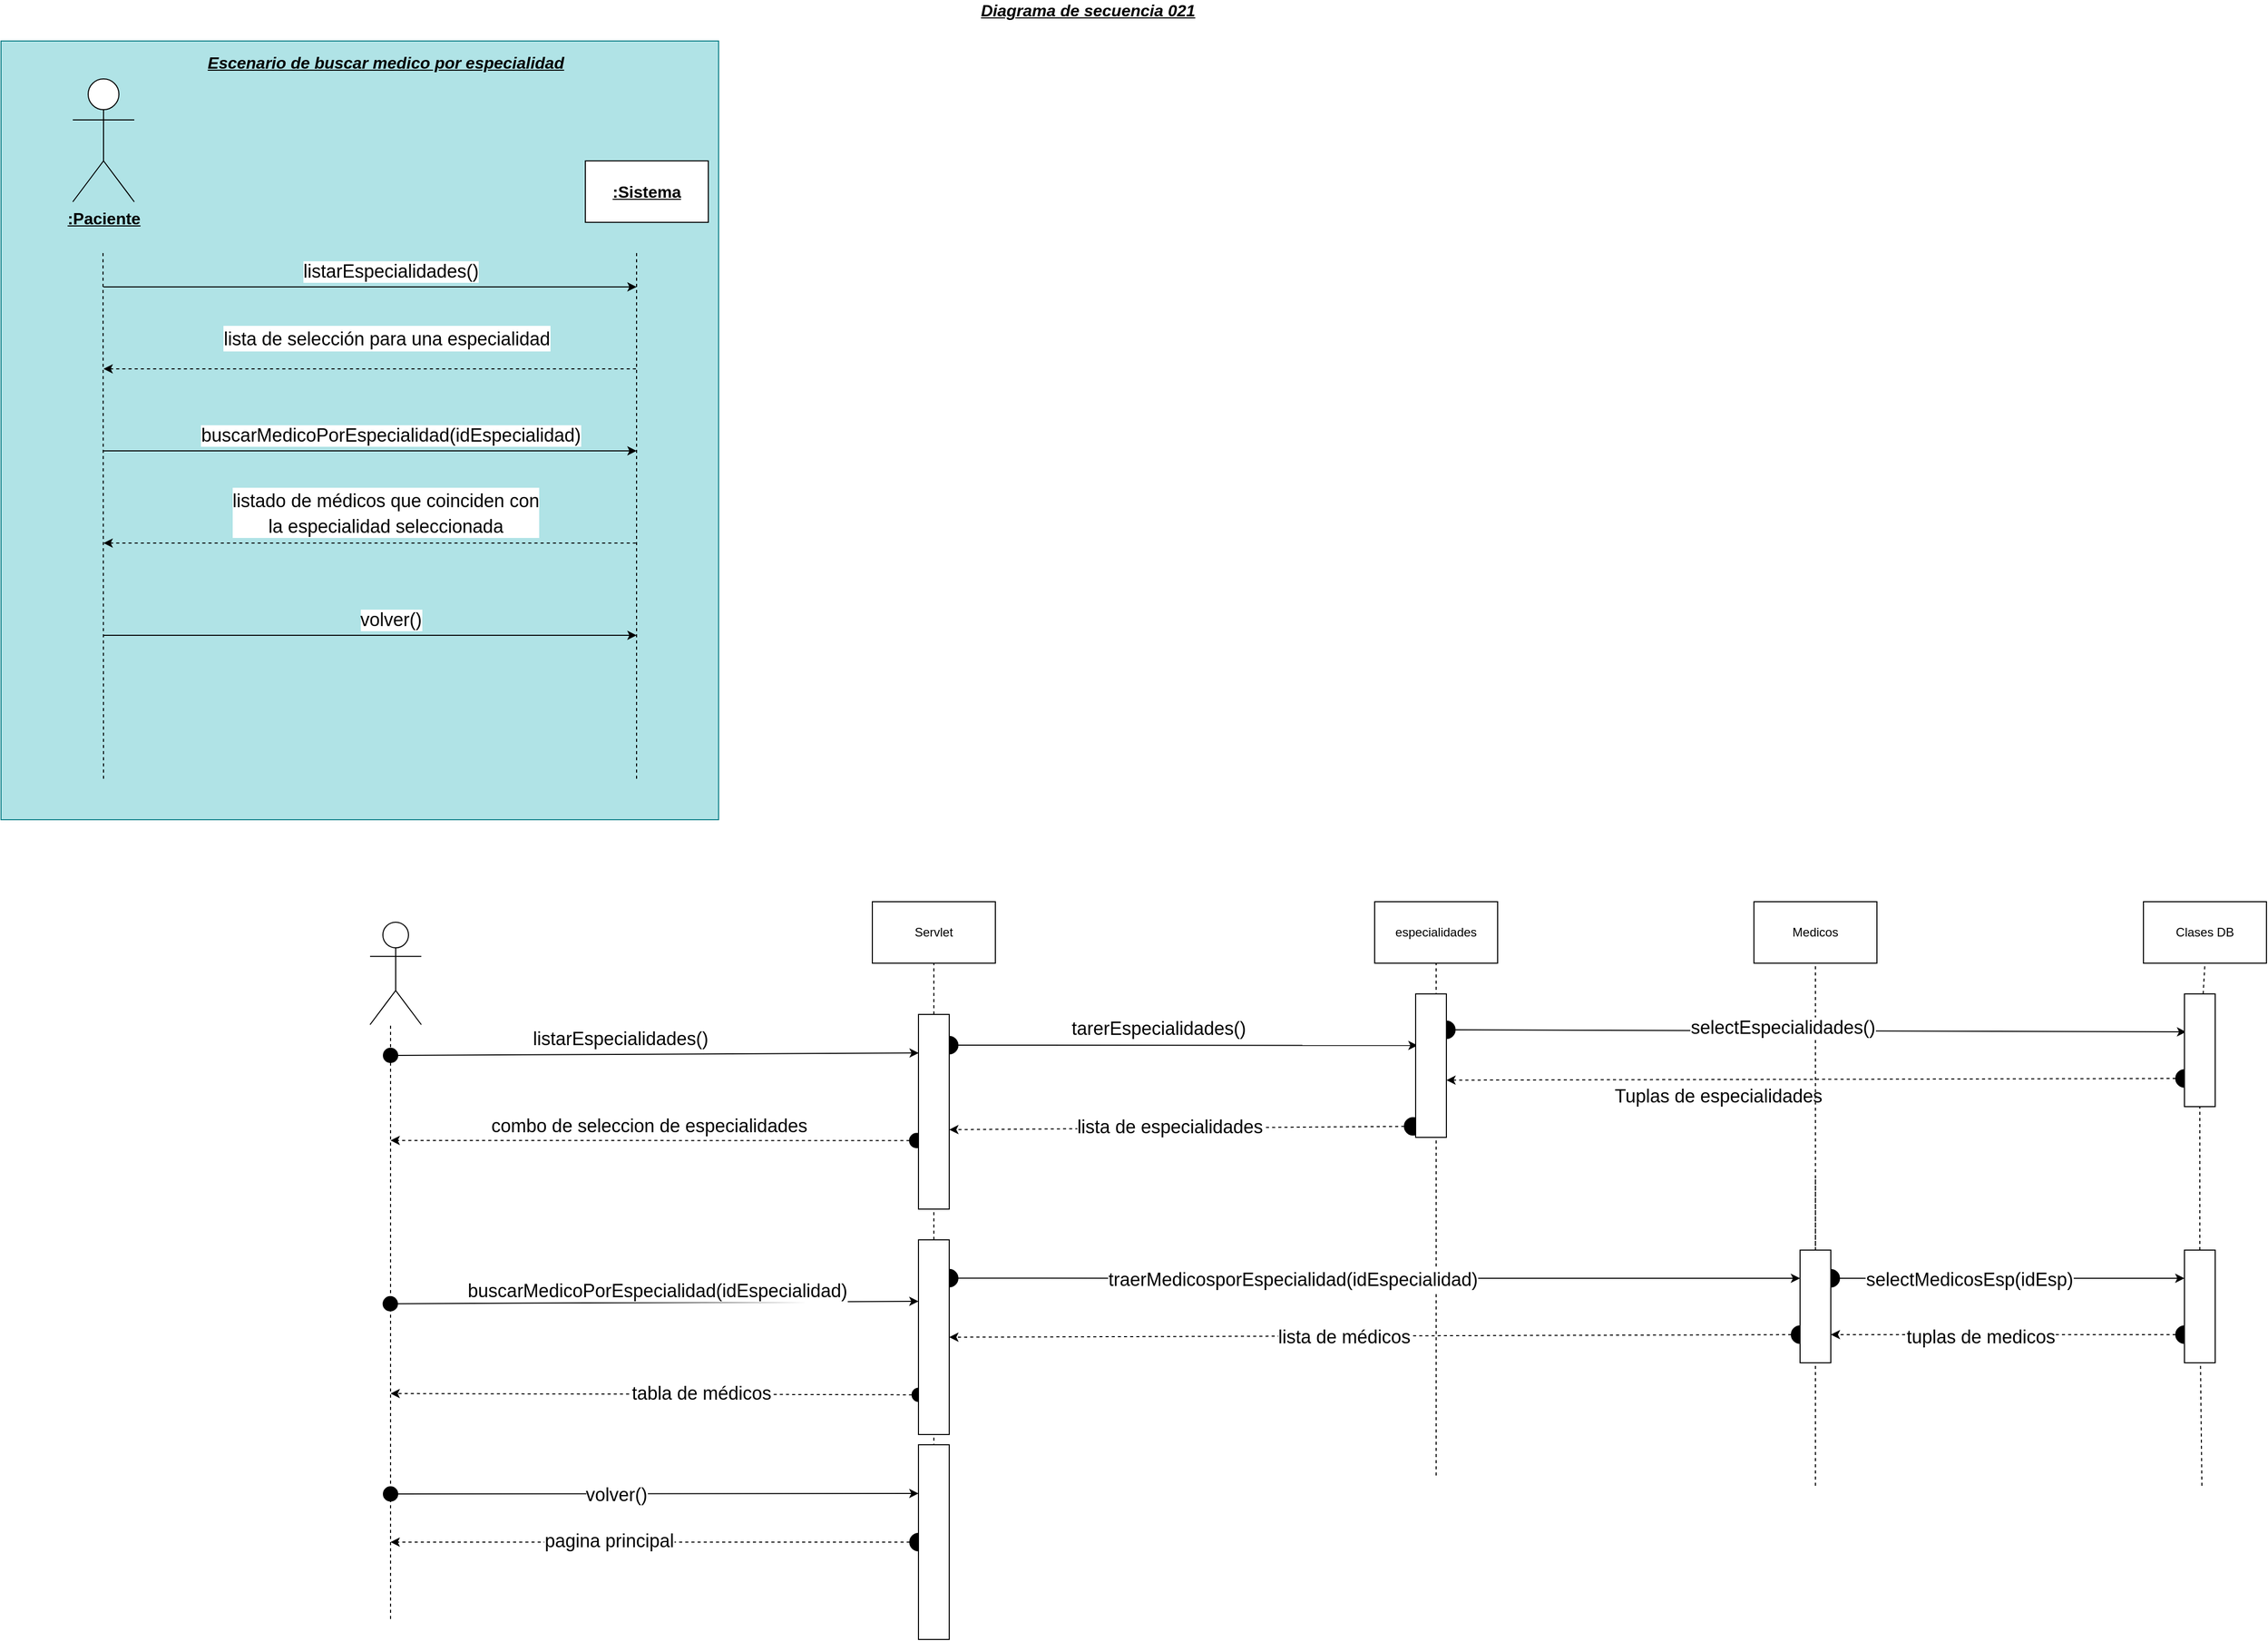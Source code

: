 <mxfile version="13.9.9" type="device"><diagram id="aTHxmHC5UpIVCbYA6aIf" name="Página-1"><mxGraphModel dx="2370" dy="1370" grid="1" gridSize="10" guides="1" tooltips="1" connect="1" arrows="1" fold="1" page="1" pageScale="1" pageWidth="2336" pageHeight="1654" math="0" shadow="0"><root><mxCell id="0"/><mxCell id="1" parent="0"/><mxCell id="V4AQJmtMfyLlxEDrZ-3H-1" value="" style="rounded=0;whiteSpace=wrap;html=1;fontSize=20;fillColor=#b0e3e6;strokeColor=#0e8088;" vertex="1" parent="1"><mxGeometry x="80" y="60" width="700" height="760" as="geometry"/></mxCell><mxCell id="V4AQJmtMfyLlxEDrZ-3H-2" value="&lt;span style=&quot;font-size: 16px&quot;&gt;&lt;b&gt;&lt;i&gt;&lt;u&gt;Escenario de buscar medico por especialidad&lt;/u&gt;&lt;/i&gt;&lt;/b&gt;&lt;/span&gt;&lt;br&gt;&lt;p class=&quot;MsoNormal&quot; style=&quot;margin-top: 14.0pt ; margin-right: 0cm ; margin-bottom: 4.0pt ; margin-left: 0cm ; text-align: justify&quot;&gt;&lt;span style=&quot;font-size: 14.0pt ; line-height: 107% ; font-family: &amp;#34;times new roman&amp;#34; , serif&quot;&gt;&lt;/span&gt;&lt;/p&gt;" style="text;html=1;align=center;verticalAlign=middle;resizable=0;points=[];autosize=1;" vertex="1" parent="1"><mxGeometry x="275" y="70" width="360" height="40" as="geometry"/></mxCell><mxCell id="V4AQJmtMfyLlxEDrZ-3H-3" value="&lt;u&gt;&lt;b&gt;&lt;font style=&quot;font-size: 16px&quot;&gt;:Sistema&lt;/font&gt;&lt;/b&gt;&lt;/u&gt;" style="rounded=0;whiteSpace=wrap;html=1;" vertex="1" parent="1"><mxGeometry x="650" y="177" width="120" height="60" as="geometry"/></mxCell><mxCell id="V4AQJmtMfyLlxEDrZ-3H-4" value="&lt;u&gt;&lt;b&gt;&lt;font style=&quot;font-size: 16px&quot;&gt;:Paciente&lt;/font&gt;&lt;/b&gt;&lt;/u&gt;" style="shape=umlActor;verticalLabelPosition=bottom;verticalAlign=top;html=1;outlineConnect=0;" vertex="1" parent="1"><mxGeometry x="150" y="97" width="60" height="120" as="geometry"/></mxCell><mxCell id="V4AQJmtMfyLlxEDrZ-3H-5" value="" style="endArrow=none;dashed=1;html=1;" edge="1" parent="1"><mxGeometry width="50" height="50" relative="1" as="geometry"><mxPoint x="180" y="780" as="sourcePoint"/><mxPoint x="179.5" y="267" as="targetPoint"/></mxGeometry></mxCell><mxCell id="V4AQJmtMfyLlxEDrZ-3H-6" value="" style="endArrow=none;dashed=1;html=1;" edge="1" parent="1"><mxGeometry width="50" height="50" relative="1" as="geometry"><mxPoint x="700" y="780" as="sourcePoint"/><mxPoint x="700" y="267" as="targetPoint"/></mxGeometry></mxCell><mxCell id="V4AQJmtMfyLlxEDrZ-3H-7" value="" style="endArrow=classic;html=1;" edge="1" parent="1"><mxGeometry width="50" height="50" relative="1" as="geometry"><mxPoint x="180" y="300" as="sourcePoint"/><mxPoint x="700" y="300" as="targetPoint"/></mxGeometry></mxCell><mxCell id="V4AQJmtMfyLlxEDrZ-3H-8" value="&lt;span style=&quot;font-size: 18px&quot;&gt;listarEspecialidades()&lt;/span&gt;" style="edgeLabel;html=1;align=center;verticalAlign=middle;resizable=0;points=[];" vertex="1" connectable="0" parent="V4AQJmtMfyLlxEDrZ-3H-7"><mxGeometry x="-0.169" relative="1" as="geometry"><mxPoint x="64" y="-15" as="offset"/></mxGeometry></mxCell><mxCell id="V4AQJmtMfyLlxEDrZ-3H-9" value="" style="endArrow=none;dashed=1;html=1;startArrow=classic;startFill=1;" edge="1" parent="1"><mxGeometry width="50" height="50" relative="1" as="geometry"><mxPoint x="180" y="380" as="sourcePoint"/><mxPoint x="700" y="380" as="targetPoint"/></mxGeometry></mxCell><mxCell id="V4AQJmtMfyLlxEDrZ-3H-10" value="&lt;span style=&quot;font-size: 18px&quot;&gt;lista de selección para una especialidad&lt;br&gt;&lt;/span&gt;" style="edgeLabel;html=1;align=center;verticalAlign=middle;resizable=0;points=[];fontSize=20;" vertex="1" connectable="0" parent="V4AQJmtMfyLlxEDrZ-3H-9"><mxGeometry x="0.069" relative="1" as="geometry"><mxPoint x="-2.65" y="-30" as="offset"/></mxGeometry></mxCell><mxCell id="V4AQJmtMfyLlxEDrZ-3H-11" value="" style="endArrow=classic;html=1;" edge="1" parent="1"><mxGeometry width="50" height="50" relative="1" as="geometry"><mxPoint x="180" y="460" as="sourcePoint"/><mxPoint x="700" y="460" as="targetPoint"/></mxGeometry></mxCell><mxCell id="V4AQJmtMfyLlxEDrZ-3H-12" value="&lt;span style=&quot;font-size: 18px&quot;&gt;buscarMedicoPorEspecialidad(idEspecialidad)&lt;/span&gt;" style="edgeLabel;html=1;align=center;verticalAlign=middle;resizable=0;points=[];" vertex="1" connectable="0" parent="V4AQJmtMfyLlxEDrZ-3H-11"><mxGeometry x="-0.169" relative="1" as="geometry"><mxPoint x="64" y="-15" as="offset"/></mxGeometry></mxCell><mxCell id="V4AQJmtMfyLlxEDrZ-3H-13" value="" style="endArrow=none;dashed=1;html=1;startArrow=classic;startFill=1;" edge="1" parent="1"><mxGeometry width="50" height="50" relative="1" as="geometry"><mxPoint x="180" y="550" as="sourcePoint"/><mxPoint x="700" y="550" as="targetPoint"/></mxGeometry></mxCell><mxCell id="V4AQJmtMfyLlxEDrZ-3H-14" value="&lt;span style=&quot;font-size: 18px&quot;&gt;listado de médicos que coinciden con &lt;br&gt;la especialidad seleccionada&lt;br&gt;&lt;/span&gt;" style="edgeLabel;html=1;align=center;verticalAlign=middle;resizable=0;points=[];fontSize=20;" vertex="1" connectable="0" parent="V4AQJmtMfyLlxEDrZ-3H-13"><mxGeometry x="0.069" relative="1" as="geometry"><mxPoint x="-3.33" y="-30" as="offset"/></mxGeometry></mxCell><mxCell id="V4AQJmtMfyLlxEDrZ-3H-15" value="" style="endArrow=classic;html=1;" edge="1" parent="1"><mxGeometry width="50" height="50" relative="1" as="geometry"><mxPoint x="180" y="640" as="sourcePoint"/><mxPoint x="700" y="640" as="targetPoint"/></mxGeometry></mxCell><mxCell id="V4AQJmtMfyLlxEDrZ-3H-16" value="&lt;span style=&quot;font-size: 18px&quot;&gt;volver()&lt;/span&gt;" style="edgeLabel;html=1;align=center;verticalAlign=middle;resizable=0;points=[];" vertex="1" connectable="0" parent="V4AQJmtMfyLlxEDrZ-3H-15"><mxGeometry x="-0.169" relative="1" as="geometry"><mxPoint x="64" y="-15" as="offset"/></mxGeometry></mxCell><mxCell id="V4AQJmtMfyLlxEDrZ-3H-17" value="" style="endArrow=none;dashed=1;html=1;" edge="1" parent="1" target="V4AQJmtMfyLlxEDrZ-3H-24"><mxGeometry width="50" height="50" relative="1" as="geometry"><mxPoint x="1480" y="1400" as="sourcePoint"/><mxPoint x="1479.41" y="1010" as="targetPoint"/></mxGeometry></mxCell><mxCell id="V4AQJmtMfyLlxEDrZ-3H-18" value="&lt;u&gt;&lt;b&gt;&lt;i&gt;&lt;font style=&quot;font-size: 16px&quot;&gt;Diagrama de secuencia 021&lt;/font&gt;&lt;/i&gt;&lt;/b&gt;&lt;/u&gt;" style="text;html=1;align=center;verticalAlign=middle;resizable=0;points=[];autosize=1;" vertex="1" parent="1"><mxGeometry x="1030" y="20" width="220" height="20" as="geometry"/></mxCell><mxCell id="V4AQJmtMfyLlxEDrZ-3H-19" value="&amp;nbsp;" style="shape=umlActor;verticalLabelPosition=bottom;verticalAlign=top;html=1;outlineConnect=0;" vertex="1" parent="1"><mxGeometry x="440" y="920" width="50" height="100" as="geometry"/></mxCell><mxCell id="V4AQJmtMfyLlxEDrZ-3H-20" value="" style="endArrow=none;dashed=1;html=1;" edge="1" parent="1"><mxGeometry width="50" height="50" relative="1" as="geometry"><mxPoint x="460" y="1600" as="sourcePoint"/><mxPoint x="460" y="1020" as="targetPoint"/></mxGeometry></mxCell><mxCell id="V4AQJmtMfyLlxEDrZ-3H-21" value="Servlet" style="rounded=0;whiteSpace=wrap;html=1;" vertex="1" parent="1"><mxGeometry x="930" y="900" width="120" height="60" as="geometry"/></mxCell><mxCell id="V4AQJmtMfyLlxEDrZ-3H-22" value="" style="endArrow=none;dashed=1;html=1;" edge="1" parent="1" source="V4AQJmtMfyLlxEDrZ-3H-27" target="V4AQJmtMfyLlxEDrZ-3H-21"><mxGeometry width="50" height="50" relative="1" as="geometry"><mxPoint x="990" y="1370" as="sourcePoint"/><mxPoint x="989.41" y="1010" as="targetPoint"/></mxGeometry></mxCell><mxCell id="V4AQJmtMfyLlxEDrZ-3H-23" value="" style="endArrow=classic;html=1;entryX=0.008;entryY=0.198;entryDx=0;entryDy=0;entryPerimeter=0;startArrow=oval;startFill=1;startSize=14;" edge="1" parent="1" target="V4AQJmtMfyLlxEDrZ-3H-27"><mxGeometry width="50" height="50" relative="1" as="geometry"><mxPoint x="460" y="1050" as="sourcePoint"/><mxPoint x="958" y="1050" as="targetPoint"/></mxGeometry></mxCell><mxCell id="V4AQJmtMfyLlxEDrZ-3H-24" value="especialidades" style="rounded=0;whiteSpace=wrap;html=1;" vertex="1" parent="1"><mxGeometry x="1420" y="900" width="120" height="60" as="geometry"/></mxCell><mxCell id="V4AQJmtMfyLlxEDrZ-3H-25" value="" style="endArrow=none;dashed=1;html=1;entryX=0.5;entryY=1;entryDx=0;entryDy=0;" edge="1" parent="1" target="V4AQJmtMfyLlxEDrZ-3H-30"><mxGeometry width="50" height="50" relative="1" as="geometry"><mxPoint x="1850" y="1470" as="sourcePoint"/><mxPoint x="1850" y="980" as="targetPoint"/></mxGeometry></mxCell><mxCell id="V4AQJmtMfyLlxEDrZ-3H-26" style="edgeStyle=none;rounded=0;orthogonalLoop=1;jettySize=auto;html=1;startArrow=oval;startFill=1;endArrow=classic;endFill=1;fontSize=18;exitX=-0.057;exitY=0.648;exitDx=0;exitDy=0;exitPerimeter=0;dashed=1;startSize=14;" edge="1" parent="1" source="V4AQJmtMfyLlxEDrZ-3H-27"><mxGeometry relative="1" as="geometry"><mxPoint x="460" y="1133" as="targetPoint"/></mxGeometry></mxCell><mxCell id="V4AQJmtMfyLlxEDrZ-3H-57" style="rounded=0;orthogonalLoop=1;jettySize=auto;html=1;startArrow=oval;startFill=1;jumpSize=14;startSize=17;entryX=0.062;entryY=0.359;entryDx=0;entryDy=0;entryPerimeter=0;" edge="1" parent="1" target="V4AQJmtMfyLlxEDrZ-3H-59"><mxGeometry relative="1" as="geometry"><mxPoint x="1340" y="1010" as="targetPoint"/><mxPoint x="1005" y="1040" as="sourcePoint"/></mxGeometry></mxCell><mxCell id="V4AQJmtMfyLlxEDrZ-3H-27" value="" style="rounded=0;whiteSpace=wrap;html=1;fontSize=18;" vertex="1" parent="1"><mxGeometry x="975" y="1010" width="30" height="190" as="geometry"/></mxCell><mxCell id="V4AQJmtMfyLlxEDrZ-3H-28" value="" style="endArrow=none;dashed=1;html=1;" edge="1" parent="1" source="V4AQJmtMfyLlxEDrZ-3H-43" target="V4AQJmtMfyLlxEDrZ-3H-27"><mxGeometry width="50" height="50" relative="1" as="geometry"><mxPoint x="990" y="1440" as="sourcePoint"/><mxPoint x="990" y="990" as="targetPoint"/></mxGeometry></mxCell><mxCell id="V4AQJmtMfyLlxEDrZ-3H-29" value="" style="endArrow=none;dashed=1;html=1;" edge="1" parent="1" source="V4AQJmtMfyLlxEDrZ-3H-49"><mxGeometry width="50" height="50" relative="1" as="geometry"><mxPoint x="1850" y="1470" as="sourcePoint"/><mxPoint x="1850" y="1170" as="targetPoint"/></mxGeometry></mxCell><mxCell id="V4AQJmtMfyLlxEDrZ-3H-30" value="Medicos" style="rounded=0;whiteSpace=wrap;html=1;" vertex="1" parent="1"><mxGeometry x="1790" y="900" width="120" height="60" as="geometry"/></mxCell><mxCell id="V4AQJmtMfyLlxEDrZ-3H-31" value="&lt;span style=&quot;font-size: 18px&quot;&gt;combo de seleccion de especialidades&lt;br&gt;&lt;/span&gt;" style="edgeLabel;html=1;align=center;verticalAlign=middle;resizable=0;points=[];fontSize=20;" vertex="1" connectable="0" parent="1"><mxGeometry x="700.001" y="1110" as="geometry"><mxPoint x="12" y="8" as="offset"/></mxGeometry></mxCell><mxCell id="V4AQJmtMfyLlxEDrZ-3H-37" value="" style="endArrow=none;dashed=1;html=1;" edge="1" parent="1"><mxGeometry width="50" height="50" relative="1" as="geometry"><mxPoint x="1480" y="1460" as="sourcePoint"/><mxPoint x="1480" y="1380" as="targetPoint"/></mxGeometry></mxCell><mxCell id="V4AQJmtMfyLlxEDrZ-3H-41" style="edgeStyle=none;rounded=0;orthogonalLoop=1;jettySize=auto;html=1;dashed=1;startArrow=oval;startFill=1;startSize=13;endArrow=classic;endFill=1;fontSize=18;exitX=0.008;exitY=0.796;exitDx=0;exitDy=0;exitPerimeter=0;" edge="1" parent="1" source="V4AQJmtMfyLlxEDrZ-3H-43"><mxGeometry relative="1" as="geometry"><mxPoint x="460.0" y="1380" as="targetPoint"/><mxPoint x="960" y="1380" as="sourcePoint"/></mxGeometry></mxCell><mxCell id="V4AQJmtMfyLlxEDrZ-3H-42" value="tabla de médicos" style="edgeLabel;html=1;align=center;verticalAlign=middle;resizable=0;points=[];fontSize=18;" vertex="1" connectable="0" parent="V4AQJmtMfyLlxEDrZ-3H-41"><mxGeometry x="-0.176" y="-1" relative="1" as="geometry"><mxPoint as="offset"/></mxGeometry></mxCell><mxCell id="V4AQJmtMfyLlxEDrZ-3H-72" style="edgeStyle=none;rounded=0;jumpSize=14;orthogonalLoop=1;jettySize=auto;html=1;entryX=0;entryY=0.25;entryDx=0;entryDy=0;startArrow=oval;startFill=1;startSize=17;fontSize=18;exitX=1;exitY=0.197;exitDx=0;exitDy=0;exitPerimeter=0;" edge="1" parent="1" source="V4AQJmtMfyLlxEDrZ-3H-43" target="V4AQJmtMfyLlxEDrZ-3H-49"><mxGeometry relative="1" as="geometry"/></mxCell><mxCell id="V4AQJmtMfyLlxEDrZ-3H-73" value="traerMedicosporEspecialidad(idEspecialidad)" style="edgeLabel;html=1;align=center;verticalAlign=middle;resizable=0;points=[];fontSize=18;" vertex="1" connectable="0" parent="V4AQJmtMfyLlxEDrZ-3H-72"><mxGeometry x="-0.193" y="-1" relative="1" as="geometry"><mxPoint as="offset"/></mxGeometry></mxCell><mxCell id="V4AQJmtMfyLlxEDrZ-3H-43" value="" style="rounded=0;whiteSpace=wrap;html=1;fontSize=18;" vertex="1" parent="1"><mxGeometry x="975" y="1230" width="30" height="190" as="geometry"/></mxCell><mxCell id="V4AQJmtMfyLlxEDrZ-3H-44" value="" style="endArrow=none;dashed=1;html=1;" edge="1" parent="1" target="V4AQJmtMfyLlxEDrZ-3H-43"><mxGeometry width="50" height="50" relative="1" as="geometry"><mxPoint x="990" y="1600" as="sourcePoint"/><mxPoint x="990" y="1200" as="targetPoint"/></mxGeometry></mxCell><mxCell id="V4AQJmtMfyLlxEDrZ-3H-45" value="" style="endArrow=classic;html=1;entryX=0.008;entryY=0.198;entryDx=0;entryDy=0;entryPerimeter=0;startArrow=oval;startFill=1;startSize=14;" edge="1" parent="1"><mxGeometry width="50" height="50" relative="1" as="geometry"><mxPoint x="459.76" y="1292.38" as="sourcePoint"/><mxPoint x="975" y="1290" as="targetPoint"/></mxGeometry></mxCell><mxCell id="V4AQJmtMfyLlxEDrZ-3H-74" style="edgeStyle=none;rounded=0;jumpSize=14;orthogonalLoop=1;jettySize=auto;html=1;entryX=0;entryY=0.25;entryDx=0;entryDy=0;startArrow=oval;startFill=1;startSize=17;fontSize=18;exitX=1;exitY=0.25;exitDx=0;exitDy=0;" edge="1" parent="1" source="V4AQJmtMfyLlxEDrZ-3H-49" target="V4AQJmtMfyLlxEDrZ-3H-54"><mxGeometry relative="1" as="geometry"/></mxCell><mxCell id="V4AQJmtMfyLlxEDrZ-3H-75" value="selectMedicosEsp(idEsp)" style="edgeLabel;html=1;align=center;verticalAlign=middle;resizable=0;points=[];fontSize=18;" vertex="1" connectable="0" parent="V4AQJmtMfyLlxEDrZ-3H-74"><mxGeometry x="-0.539" y="-1" relative="1" as="geometry"><mxPoint x="55" as="offset"/></mxGeometry></mxCell><mxCell id="V4AQJmtMfyLlxEDrZ-3H-78" style="edgeStyle=none;rounded=0;jumpSize=14;orthogonalLoop=1;jettySize=auto;html=1;entryX=1;entryY=0.5;entryDx=0;entryDy=0;dashed=1;startArrow=oval;startFill=1;startSize=17;fontSize=18;exitX=0;exitY=0.75;exitDx=0;exitDy=0;" edge="1" parent="1" source="V4AQJmtMfyLlxEDrZ-3H-49" target="V4AQJmtMfyLlxEDrZ-3H-43"><mxGeometry relative="1" as="geometry"/></mxCell><mxCell id="V4AQJmtMfyLlxEDrZ-3H-79" value="lista de médicos" style="edgeLabel;html=1;align=center;verticalAlign=middle;resizable=0;points=[];fontSize=18;" vertex="1" connectable="0" parent="V4AQJmtMfyLlxEDrZ-3H-78"><mxGeometry x="0.074" y="1" relative="1" as="geometry"><mxPoint as="offset"/></mxGeometry></mxCell><mxCell id="V4AQJmtMfyLlxEDrZ-3H-49" value="" style="rounded=0;whiteSpace=wrap;html=1;fontSize=18;" vertex="1" parent="1"><mxGeometry x="1835" y="1240" width="30" height="110" as="geometry"/></mxCell><mxCell id="V4AQJmtMfyLlxEDrZ-3H-50" value="" style="endArrow=none;dashed=1;html=1;" edge="1" parent="1" target="V4AQJmtMfyLlxEDrZ-3H-49"><mxGeometry width="50" height="50" relative="1" as="geometry"><mxPoint x="1850" y="1470" as="sourcePoint"/><mxPoint x="1850" y="1170" as="targetPoint"/></mxGeometry></mxCell><mxCell id="V4AQJmtMfyLlxEDrZ-3H-51" value="" style="endArrow=none;dashed=1;html=1;entryX=0.5;entryY=1;entryDx=0;entryDy=0;" edge="1" parent="1" target="V4AQJmtMfyLlxEDrZ-3H-53" source="V4AQJmtMfyLlxEDrZ-3H-63"><mxGeometry width="50" height="50" relative="1" as="geometry"><mxPoint x="2230" y="1470" as="sourcePoint"/><mxPoint x="2230" y="980" as="targetPoint"/></mxGeometry></mxCell><mxCell id="V4AQJmtMfyLlxEDrZ-3H-52" value="" style="endArrow=none;dashed=1;html=1;" edge="1" parent="1" source="V4AQJmtMfyLlxEDrZ-3H-54" target="V4AQJmtMfyLlxEDrZ-3H-63"><mxGeometry width="50" height="50" relative="1" as="geometry"><mxPoint x="2230" y="1470" as="sourcePoint"/><mxPoint x="2230" y="1170" as="targetPoint"/></mxGeometry></mxCell><mxCell id="V4AQJmtMfyLlxEDrZ-3H-53" value="Clases DB" style="rounded=0;whiteSpace=wrap;html=1;" vertex="1" parent="1"><mxGeometry x="2170" y="900" width="120" height="60" as="geometry"/></mxCell><mxCell id="V4AQJmtMfyLlxEDrZ-3H-76" style="edgeStyle=none;rounded=0;jumpSize=14;orthogonalLoop=1;jettySize=auto;html=1;entryX=1;entryY=0.75;entryDx=0;entryDy=0;startArrow=oval;startFill=1;startSize=17;fontSize=18;exitX=0;exitY=0.75;exitDx=0;exitDy=0;dashed=1;" edge="1" parent="1" source="V4AQJmtMfyLlxEDrZ-3H-54" target="V4AQJmtMfyLlxEDrZ-3H-49"><mxGeometry relative="1" as="geometry"/></mxCell><mxCell id="V4AQJmtMfyLlxEDrZ-3H-77" value="tuplas de medicos" style="edgeLabel;html=1;align=center;verticalAlign=middle;resizable=0;points=[];fontSize=18;" vertex="1" connectable="0" parent="V4AQJmtMfyLlxEDrZ-3H-76"><mxGeometry x="0.306" y="1" relative="1" as="geometry"><mxPoint x="25.88" y="1.5" as="offset"/></mxGeometry></mxCell><mxCell id="V4AQJmtMfyLlxEDrZ-3H-54" value="" style="rounded=0;whiteSpace=wrap;html=1;fontSize=18;" vertex="1" parent="1"><mxGeometry x="2210" y="1240" width="30" height="110" as="geometry"/></mxCell><mxCell id="V4AQJmtMfyLlxEDrZ-3H-55" value="" style="endArrow=none;dashed=1;html=1;" edge="1" parent="1" target="V4AQJmtMfyLlxEDrZ-3H-54"><mxGeometry width="50" height="50" relative="1" as="geometry"><mxPoint x="2227" y="1470" as="sourcePoint"/><mxPoint x="2230" y="1170" as="targetPoint"/></mxGeometry></mxCell><mxCell id="V4AQJmtMfyLlxEDrZ-3H-56" value="&lt;span style=&quot;font-size: 18px&quot;&gt;listarEspecialidades()&lt;/span&gt;" style="edgeLabel;html=1;align=center;verticalAlign=middle;resizable=0;points=[];" vertex="1" connectable="0" parent="1"><mxGeometry x="480.004" y="420" as="geometry"><mxPoint x="204" y="614" as="offset"/></mxGeometry></mxCell><mxCell id="V4AQJmtMfyLlxEDrZ-3H-62" style="edgeStyle=none;rounded=0;jumpSize=14;orthogonalLoop=1;jettySize=auto;html=1;startArrow=oval;startFill=1;startSize=17;exitX=1;exitY=0.25;exitDx=0;exitDy=0;entryX=0.057;entryY=0.337;entryDx=0;entryDy=0;entryPerimeter=0;" edge="1" parent="1" source="V4AQJmtMfyLlxEDrZ-3H-59" target="V4AQJmtMfyLlxEDrZ-3H-63"><mxGeometry relative="1" as="geometry"><mxPoint x="2080" y="1025" as="targetPoint"/></mxGeometry></mxCell><mxCell id="V4AQJmtMfyLlxEDrZ-3H-65" value="&lt;font style=&quot;font-size: 18px&quot;&gt;selectEspecialidades()&lt;/font&gt;" style="edgeLabel;html=1;align=center;verticalAlign=middle;resizable=0;points=[];" vertex="1" connectable="0" parent="V4AQJmtMfyLlxEDrZ-3H-62"><mxGeometry x="-0.093" y="3" relative="1" as="geometry"><mxPoint as="offset"/></mxGeometry></mxCell><mxCell id="V4AQJmtMfyLlxEDrZ-3H-68" style="edgeStyle=none;rounded=0;jumpSize=14;orthogonalLoop=1;jettySize=auto;html=1;entryX=1;entryY=0.592;entryDx=0;entryDy=0;entryPerimeter=0;startArrow=oval;startFill=1;startSize=17;exitX=-0.083;exitY=0.923;exitDx=0;exitDy=0;exitPerimeter=0;dashed=1;" edge="1" parent="1" source="V4AQJmtMfyLlxEDrZ-3H-59" target="V4AQJmtMfyLlxEDrZ-3H-27"><mxGeometry relative="1" as="geometry"/></mxCell><mxCell id="V4AQJmtMfyLlxEDrZ-3H-70" value="lista de especialidades" style="edgeLabel;html=1;align=center;verticalAlign=middle;resizable=0;points=[];fontSize=18;" vertex="1" connectable="0" parent="V4AQJmtMfyLlxEDrZ-3H-68"><mxGeometry x="0.05" y="-1" relative="1" as="geometry"><mxPoint as="offset"/></mxGeometry></mxCell><mxCell id="V4AQJmtMfyLlxEDrZ-3H-59" value="" style="rounded=0;whiteSpace=wrap;html=1;fontSize=18;" vertex="1" parent="1"><mxGeometry x="1460" y="990" width="30" height="140" as="geometry"/></mxCell><mxCell id="V4AQJmtMfyLlxEDrZ-3H-61" value="&lt;span style=&quot;font-size: 18px&quot;&gt;tarerEspecialidades()&lt;/span&gt;" style="edgeLabel;html=1;align=center;verticalAlign=middle;resizable=0;points=[];" vertex="1" connectable="0" parent="1"><mxGeometry x="1005.004" y="410" as="geometry"><mxPoint x="204" y="614" as="offset"/></mxGeometry></mxCell><mxCell id="V4AQJmtMfyLlxEDrZ-3H-66" style="edgeStyle=none;rounded=0;jumpSize=14;orthogonalLoop=1;jettySize=auto;html=1;entryX=1;entryY=0.601;entryDx=0;entryDy=0;entryPerimeter=0;startArrow=oval;startFill=1;startSize=17;exitX=0;exitY=0.75;exitDx=0;exitDy=0;dashed=1;" edge="1" parent="1" source="V4AQJmtMfyLlxEDrZ-3H-63" target="V4AQJmtMfyLlxEDrZ-3H-59"><mxGeometry relative="1" as="geometry"/></mxCell><mxCell id="V4AQJmtMfyLlxEDrZ-3H-63" value="" style="rounded=0;whiteSpace=wrap;html=1;fontSize=18;" vertex="1" parent="1"><mxGeometry x="2210" y="990" width="30" height="110" as="geometry"/></mxCell><mxCell id="V4AQJmtMfyLlxEDrZ-3H-67" value="&lt;font style=&quot;font-size: 18px&quot;&gt;Tuplas de especialidades&lt;/font&gt;" style="text;html=1;align=center;verticalAlign=middle;resizable=0;points=[];autosize=1;" vertex="1" parent="1"><mxGeometry x="1645" y="1080" width="220" height="20" as="geometry"/></mxCell><mxCell id="V4AQJmtMfyLlxEDrZ-3H-71" value="&lt;span style=&quot;font-size: 18px&quot;&gt;buscarMedicoPorEspecialidad(idEspecialidad)&lt;/span&gt;" style="edgeLabel;html=1;align=center;verticalAlign=middle;resizable=0;points=[];" vertex="1" connectable="0" parent="1"><mxGeometry x="620.003" y="1090" as="geometry"><mxPoint x="100" y="190" as="offset"/></mxGeometry></mxCell><mxCell id="V4AQJmtMfyLlxEDrZ-3H-80" value="" style="endArrow=classic;html=1;entryX=0;entryY=0.25;entryDx=0;entryDy=0;startArrow=oval;startFill=1;startSize=14;" edge="1" parent="1" target="V4AQJmtMfyLlxEDrZ-3H-81"><mxGeometry width="50" height="50" relative="1" as="geometry"><mxPoint x="460" y="1478" as="sourcePoint"/><mxPoint x="975" y="1490" as="targetPoint"/></mxGeometry></mxCell><mxCell id="V4AQJmtMfyLlxEDrZ-3H-82" value="volver()" style="edgeLabel;html=1;align=center;verticalAlign=middle;resizable=0;points=[];fontSize=18;" vertex="1" connectable="0" parent="V4AQJmtMfyLlxEDrZ-3H-80"><mxGeometry x="-0.146" y="-1" relative="1" as="geometry"><mxPoint as="offset"/></mxGeometry></mxCell><mxCell id="V4AQJmtMfyLlxEDrZ-3H-83" style="edgeStyle=none;rounded=0;jumpSize=14;orthogonalLoop=1;jettySize=auto;html=1;dashed=1;startArrow=oval;startFill=1;startSize=17;fontSize=18;" edge="1" parent="1" source="V4AQJmtMfyLlxEDrZ-3H-81"><mxGeometry relative="1" as="geometry"><mxPoint x="460" y="1525" as="targetPoint"/></mxGeometry></mxCell><mxCell id="V4AQJmtMfyLlxEDrZ-3H-84" value="pagina principal" style="edgeLabel;html=1;align=center;verticalAlign=middle;resizable=0;points=[];fontSize=18;" vertex="1" connectable="0" parent="V4AQJmtMfyLlxEDrZ-3H-83"><mxGeometry x="0.173" y="-1" relative="1" as="geometry"><mxPoint as="offset"/></mxGeometry></mxCell><mxCell id="V4AQJmtMfyLlxEDrZ-3H-81" value="" style="rounded=0;whiteSpace=wrap;html=1;fontSize=18;" vertex="1" parent="1"><mxGeometry x="975" y="1430" width="30" height="190" as="geometry"/></mxCell></root></mxGraphModel></diagram></mxfile>